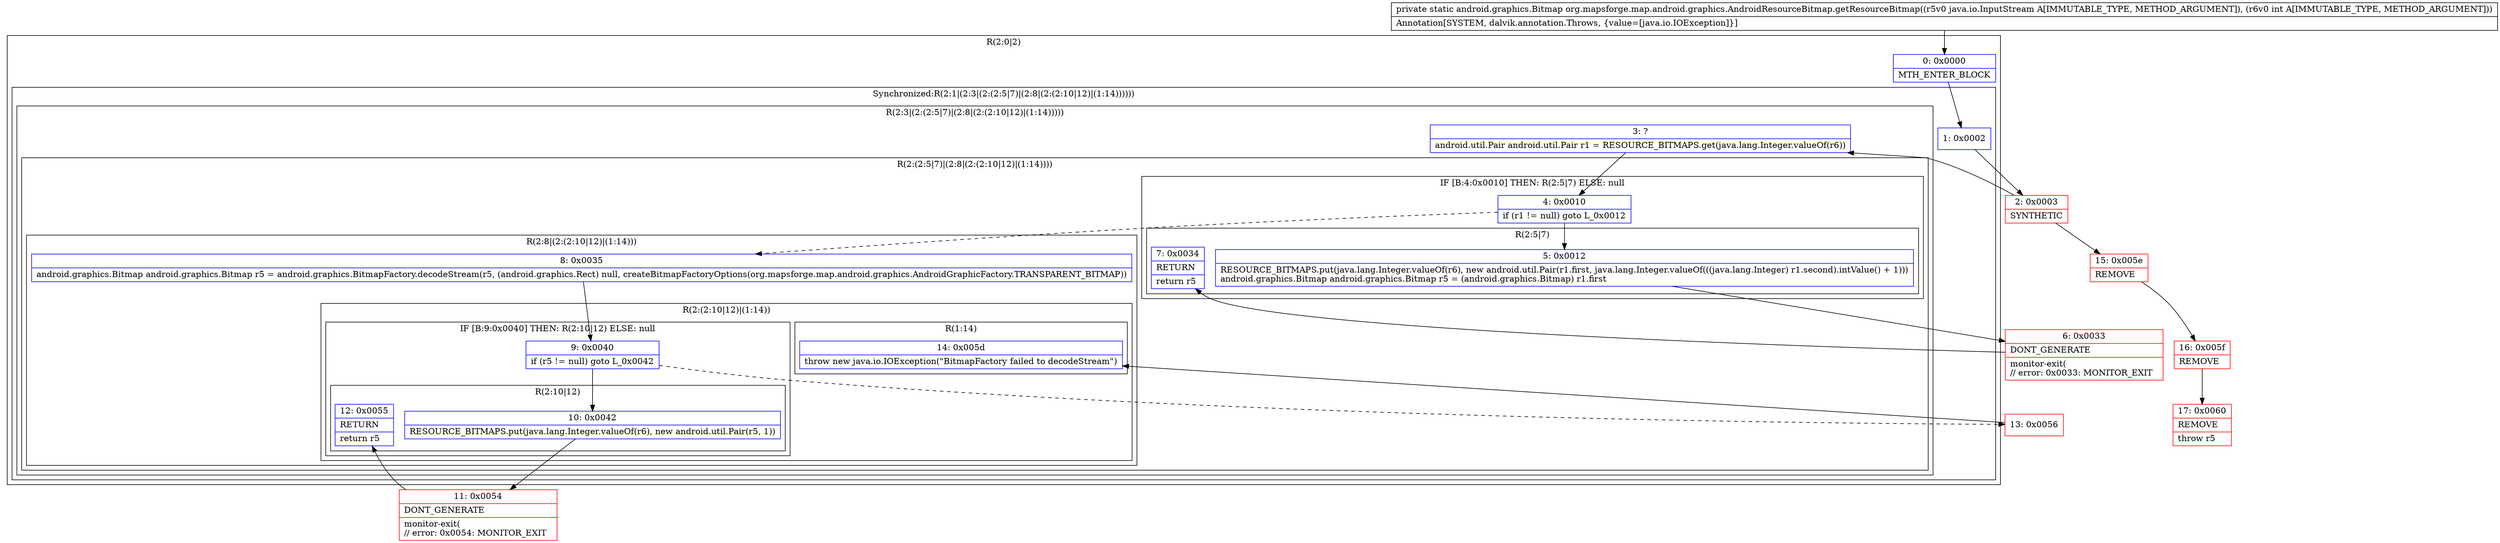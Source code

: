 digraph "CFG fororg.mapsforge.map.android.graphics.AndroidResourceBitmap.getResourceBitmap(Ljava\/io\/InputStream;I)Landroid\/graphics\/Bitmap;" {
subgraph cluster_Region_1642466011 {
label = "R(2:0|2)";
node [shape=record,color=blue];
Node_0 [shape=record,label="{0\:\ 0x0000|MTH_ENTER_BLOCK\l}"];
subgraph cluster_SynchronizedRegion_220543668 {
label = "Synchronized:R(2:1|(2:3|(2:(2:5|7)|(2:8|(2:(2:10|12)|(1:14))))))";
node [shape=record,color=blue];
Node_1 [shape=record,label="{1\:\ 0x0002}"];
subgraph cluster_Region_948617667 {
label = "R(2:3|(2:(2:5|7)|(2:8|(2:(2:10|12)|(1:14)))))";
node [shape=record,color=blue];
Node_3 [shape=record,label="{3\:\ ?|android.util.Pair android.util.Pair r1 = RESOURCE_BITMAPS.get(java.lang.Integer.valueOf(r6))\l}"];
subgraph cluster_Region_2010240658 {
label = "R(2:(2:5|7)|(2:8|(2:(2:10|12)|(1:14))))";
node [shape=record,color=blue];
subgraph cluster_IfRegion_368757401 {
label = "IF [B:4:0x0010] THEN: R(2:5|7) ELSE: null";
node [shape=record,color=blue];
Node_4 [shape=record,label="{4\:\ 0x0010|if (r1 != null) goto L_0x0012\l}"];
subgraph cluster_Region_1257105590 {
label = "R(2:5|7)";
node [shape=record,color=blue];
Node_5 [shape=record,label="{5\:\ 0x0012|RESOURCE_BITMAPS.put(java.lang.Integer.valueOf(r6), new android.util.Pair(r1.first, java.lang.Integer.valueOf(((java.lang.Integer) r1.second).intValue() + 1)))\landroid.graphics.Bitmap android.graphics.Bitmap r5 = (android.graphics.Bitmap) r1.first\l}"];
Node_7 [shape=record,label="{7\:\ 0x0034|RETURN\l|return r5\l}"];
}
}
subgraph cluster_Region_350964740 {
label = "R(2:8|(2:(2:10|12)|(1:14)))";
node [shape=record,color=blue];
Node_8 [shape=record,label="{8\:\ 0x0035|android.graphics.Bitmap android.graphics.Bitmap r5 = android.graphics.BitmapFactory.decodeStream(r5, (android.graphics.Rect) null, createBitmapFactoryOptions(org.mapsforge.map.android.graphics.AndroidGraphicFactory.TRANSPARENT_BITMAP))\l}"];
subgraph cluster_Region_776810041 {
label = "R(2:(2:10|12)|(1:14))";
node [shape=record,color=blue];
subgraph cluster_IfRegion_2055279491 {
label = "IF [B:9:0x0040] THEN: R(2:10|12) ELSE: null";
node [shape=record,color=blue];
Node_9 [shape=record,label="{9\:\ 0x0040|if (r5 != null) goto L_0x0042\l}"];
subgraph cluster_Region_963420232 {
label = "R(2:10|12)";
node [shape=record,color=blue];
Node_10 [shape=record,label="{10\:\ 0x0042|RESOURCE_BITMAPS.put(java.lang.Integer.valueOf(r6), new android.util.Pair(r5, 1))\l}"];
Node_12 [shape=record,label="{12\:\ 0x0055|RETURN\l|return r5\l}"];
}
}
subgraph cluster_Region_2142001657 {
label = "R(1:14)";
node [shape=record,color=blue];
Node_14 [shape=record,label="{14\:\ 0x005d|throw new java.io.IOException(\"BitmapFactory failed to decodeStream\")\l}"];
}
}
}
}
}
}
}
Node_2 [shape=record,color=red,label="{2\:\ 0x0003|SYNTHETIC\l}"];
Node_6 [shape=record,color=red,label="{6\:\ 0x0033|DONT_GENERATE\l|monitor\-exit(\l\/\/ error: 0x0033: MONITOR_EXIT  \l}"];
Node_11 [shape=record,color=red,label="{11\:\ 0x0054|DONT_GENERATE\l|monitor\-exit(\l\/\/ error: 0x0054: MONITOR_EXIT  \l}"];
Node_13 [shape=record,color=red,label="{13\:\ 0x0056}"];
Node_15 [shape=record,color=red,label="{15\:\ 0x005e|REMOVE\l}"];
Node_16 [shape=record,color=red,label="{16\:\ 0x005f|REMOVE\l}"];
Node_17 [shape=record,color=red,label="{17\:\ 0x0060|REMOVE\l|throw r5\l}"];
MethodNode[shape=record,label="{private static android.graphics.Bitmap org.mapsforge.map.android.graphics.AndroidResourceBitmap.getResourceBitmap((r5v0 java.io.InputStream A[IMMUTABLE_TYPE, METHOD_ARGUMENT]), (r6v0 int A[IMMUTABLE_TYPE, METHOD_ARGUMENT]))  | Annotation[SYSTEM, dalvik.annotation.Throws, \{value=[java.io.IOException]\}]\l}"];
MethodNode -> Node_0;
Node_0 -> Node_1;
Node_1 -> Node_2;
Node_3 -> Node_4;
Node_4 -> Node_5;
Node_4 -> Node_8[style=dashed];
Node_5 -> Node_6;
Node_8 -> Node_9;
Node_9 -> Node_10;
Node_9 -> Node_13[style=dashed];
Node_10 -> Node_11;
Node_2 -> Node_3;
Node_2 -> Node_15;
Node_6 -> Node_7;
Node_11 -> Node_12;
Node_13 -> Node_14;
Node_15 -> Node_16;
Node_16 -> Node_17;
}

